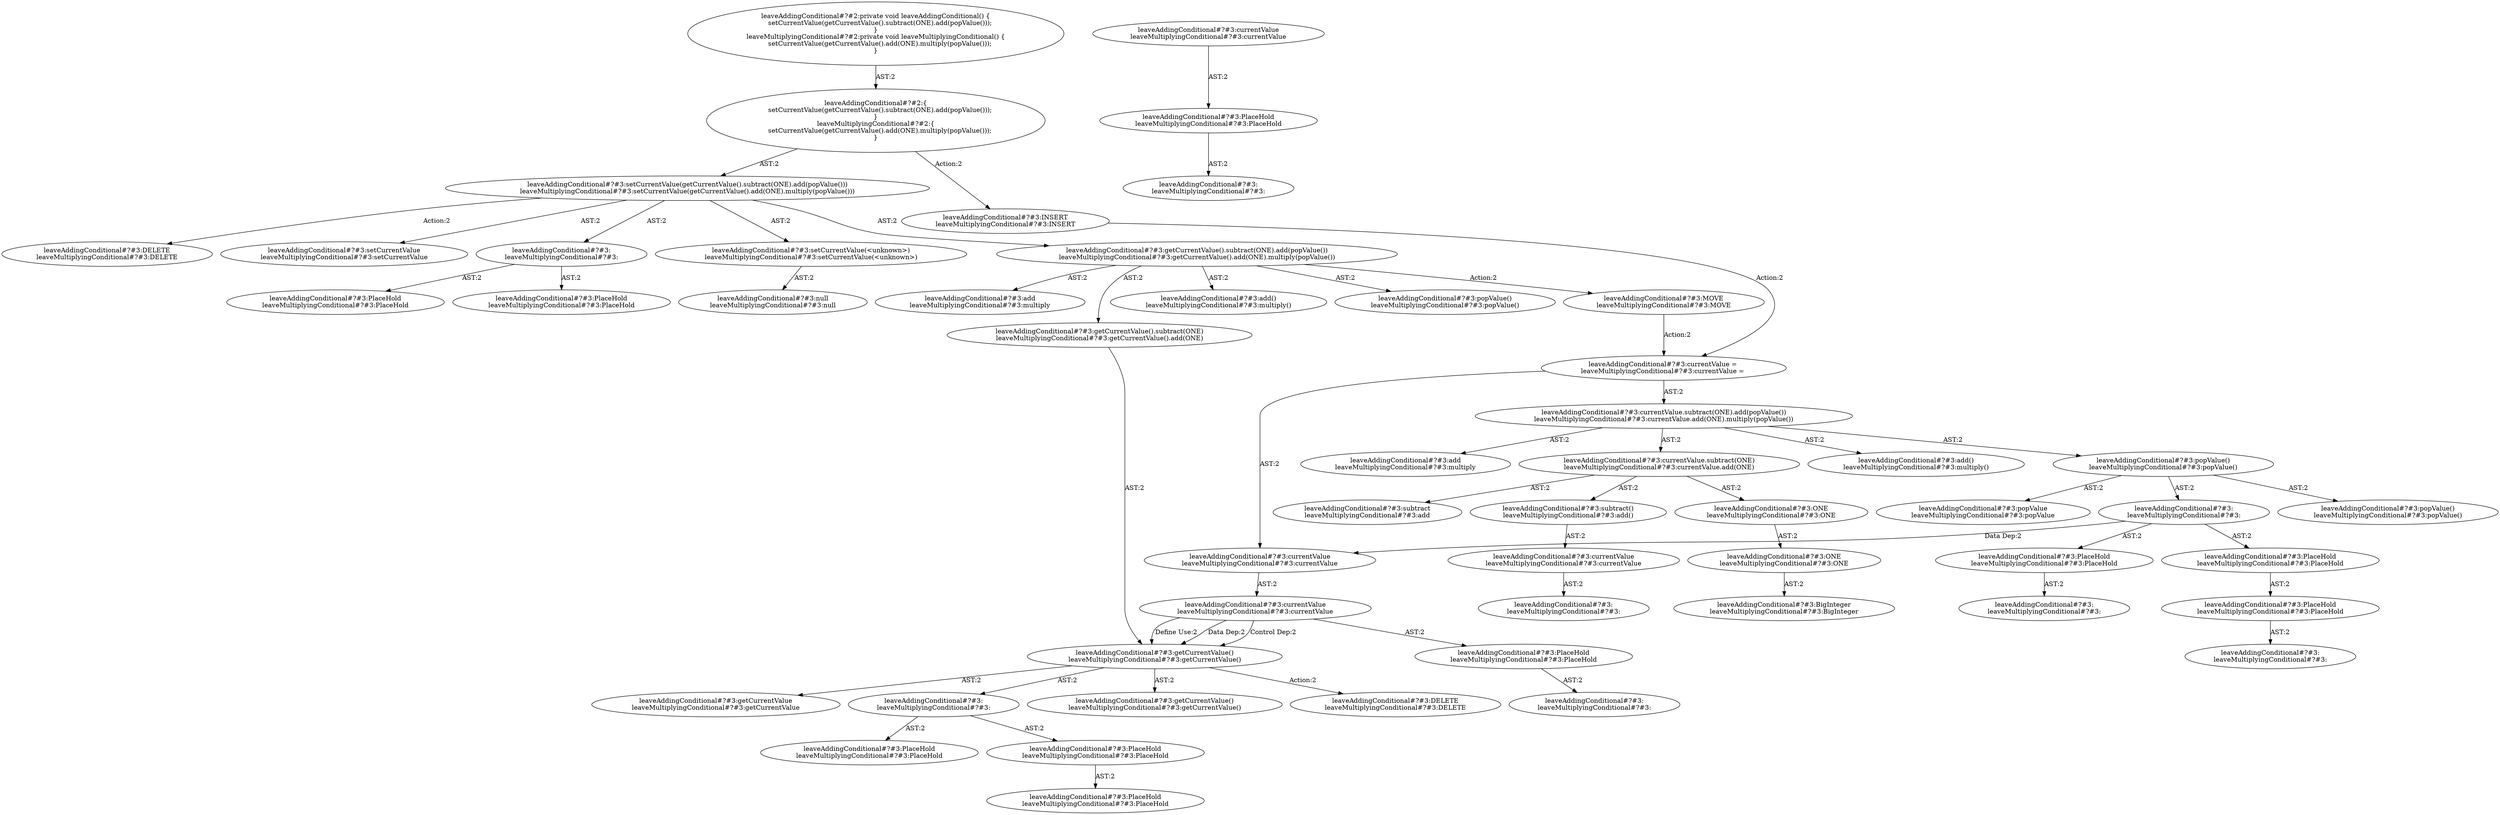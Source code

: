 digraph "Pattern" {
0 [label="leaveAddingConditional#?#3:DELETE
leaveMultiplyingConditional#?#3:DELETE" shape=ellipse]
1 [label="leaveAddingConditional#?#3:setCurrentValue(getCurrentValue().subtract(ONE).add(popValue()))
leaveMultiplyingConditional#?#3:setCurrentValue(getCurrentValue().add(ONE).multiply(popValue()))" shape=ellipse]
2 [label="leaveAddingConditional#?#2:\{
    setCurrentValue(getCurrentValue().subtract(ONE).add(popValue()));
\}
leaveMultiplyingConditional#?#2:\{
    setCurrentValue(getCurrentValue().add(ONE).multiply(popValue()));
\}" shape=ellipse]
3 [label="leaveAddingConditional#?#2:private void leaveAddingConditional() \{
    setCurrentValue(getCurrentValue().subtract(ONE).add(popValue()));
\}
leaveMultiplyingConditional#?#2:private void leaveMultiplyingConditional() \{
    setCurrentValue(getCurrentValue().add(ONE).multiply(popValue()));
\}" shape=ellipse]
4 [label="leaveAddingConditional#?#3:INSERT
leaveMultiplyingConditional#?#3:INSERT" shape=ellipse]
5 [label="leaveAddingConditional#?#3:currentValue = 
leaveMultiplyingConditional#?#3:currentValue = " shape=ellipse]
6 [label="leaveAddingConditional#?#3:currentValue
leaveMultiplyingConditional#?#3:currentValue" shape=ellipse]
7 [label="leaveAddingConditional#?#3:currentValue
leaveMultiplyingConditional#?#3:currentValue" shape=ellipse]
8 [label="leaveAddingConditional#?#3:PlaceHold
leaveMultiplyingConditional#?#3:PlaceHold" shape=ellipse]
9 [label="leaveAddingConditional#?#3:
leaveMultiplyingConditional#?#3:" shape=ellipse]
10 [label="leaveAddingConditional#?#3:getCurrentValue()
leaveMultiplyingConditional#?#3:getCurrentValue()" shape=ellipse]
11 [label="leaveAddingConditional#?#3:currentValue
leaveMultiplyingConditional#?#3:currentValue" shape=ellipse]
12 [label="leaveAddingConditional#?#3:PlaceHold
leaveMultiplyingConditional#?#3:PlaceHold" shape=ellipse]
13 [label="leaveAddingConditional#?#3:
leaveMultiplyingConditional#?#3:" shape=ellipse]
14 [label="leaveAddingConditional#?#3:getCurrentValue
leaveMultiplyingConditional#?#3:getCurrentValue" shape=ellipse]
15 [label="leaveAddingConditional#?#3:
leaveMultiplyingConditional#?#3:" shape=ellipse]
16 [label="leaveAddingConditional#?#3:PlaceHold
leaveMultiplyingConditional#?#3:PlaceHold" shape=ellipse]
17 [label="leaveAddingConditional#?#3:PlaceHold
leaveMultiplyingConditional#?#3:PlaceHold" shape=ellipse]
18 [label="leaveAddingConditional#?#3:PlaceHold
leaveMultiplyingConditional#?#3:PlaceHold" shape=ellipse]
19 [label="leaveAddingConditional#?#3:getCurrentValue()
leaveMultiplyingConditional#?#3:getCurrentValue()" shape=ellipse]
20 [label="leaveAddingConditional#?#3:DELETE
leaveMultiplyingConditional#?#3:DELETE" shape=ellipse]
21 [label="leaveAddingConditional#?#3:currentValue.subtract(ONE).add(popValue())
leaveMultiplyingConditional#?#3:currentValue.add(ONE).multiply(popValue())" shape=ellipse]
22 [label="leaveAddingConditional#?#3:add
leaveMultiplyingConditional#?#3:multiply" shape=ellipse]
23 [label="leaveAddingConditional#?#3:currentValue.subtract(ONE)
leaveMultiplyingConditional#?#3:currentValue.add(ONE)" shape=ellipse]
24 [label="leaveAddingConditional#?#3:subtract
leaveMultiplyingConditional#?#3:add" shape=ellipse]
25 [label="leaveAddingConditional#?#3:subtract()
leaveMultiplyingConditional#?#3:add()" shape=ellipse]
26 [label="leaveAddingConditional#?#3:currentValue
leaveMultiplyingConditional#?#3:currentValue" shape=ellipse]
27 [label="leaveAddingConditional#?#3:
leaveMultiplyingConditional#?#3:" shape=ellipse]
28 [label="leaveAddingConditional#?#3:ONE
leaveMultiplyingConditional#?#3:ONE" shape=ellipse]
29 [label="leaveAddingConditional#?#3:ONE
leaveMultiplyingConditional#?#3:ONE" shape=ellipse]
30 [label="leaveAddingConditional#?#3:BigInteger
leaveMultiplyingConditional#?#3:BigInteger" shape=ellipse]
31 [label="leaveAddingConditional#?#3:add()
leaveMultiplyingConditional#?#3:multiply()" shape=ellipse]
32 [label="leaveAddingConditional#?#3:popValue()
leaveMultiplyingConditional#?#3:popValue()" shape=ellipse]
33 [label="leaveAddingConditional#?#3:popValue
leaveMultiplyingConditional#?#3:popValue" shape=ellipse]
34 [label="leaveAddingConditional#?#3:
leaveMultiplyingConditional#?#3:" shape=ellipse]
35 [label="leaveAddingConditional#?#3:PlaceHold
leaveMultiplyingConditional#?#3:PlaceHold" shape=ellipse]
36 [label="leaveAddingConditional#?#3:
leaveMultiplyingConditional#?#3:" shape=ellipse]
37 [label="leaveAddingConditional#?#3:PlaceHold
leaveMultiplyingConditional#?#3:PlaceHold" shape=ellipse]
38 [label="leaveAddingConditional#?#3:PlaceHold
leaveMultiplyingConditional#?#3:PlaceHold" shape=ellipse]
39 [label="leaveAddingConditional#?#3:
leaveMultiplyingConditional#?#3:" shape=ellipse]
40 [label="leaveAddingConditional#?#3:popValue()
leaveMultiplyingConditional#?#3:popValue()" shape=ellipse]
41 [label="leaveAddingConditional#?#3:setCurrentValue
leaveMultiplyingConditional#?#3:setCurrentValue" shape=ellipse]
42 [label="leaveAddingConditional#?#3:
leaveMultiplyingConditional#?#3:" shape=ellipse]
43 [label="leaveAddingConditional#?#3:PlaceHold
leaveMultiplyingConditional#?#3:PlaceHold" shape=ellipse]
44 [label="leaveAddingConditional#?#3:PlaceHold
leaveMultiplyingConditional#?#3:PlaceHold" shape=ellipse]
45 [label="leaveAddingConditional#?#3:setCurrentValue(<unknown>)
leaveMultiplyingConditional#?#3:setCurrentValue(<unknown>)" shape=ellipse]
46 [label="leaveAddingConditional#?#3:null
leaveMultiplyingConditional#?#3:null" shape=ellipse]
47 [label="leaveAddingConditional#?#3:getCurrentValue().subtract(ONE).add(popValue())
leaveMultiplyingConditional#?#3:getCurrentValue().add(ONE).multiply(popValue())" shape=ellipse]
48 [label="leaveAddingConditional#?#3:add
leaveMultiplyingConditional#?#3:multiply" shape=ellipse]
49 [label="leaveAddingConditional#?#3:getCurrentValue().subtract(ONE)
leaveMultiplyingConditional#?#3:getCurrentValue().add(ONE)" shape=ellipse]
50 [label="leaveAddingConditional#?#3:add()
leaveMultiplyingConditional#?#3:multiply()" shape=ellipse]
51 [label="leaveAddingConditional#?#3:popValue()
leaveMultiplyingConditional#?#3:popValue()" shape=ellipse]
52 [label="leaveAddingConditional#?#3:MOVE
leaveMultiplyingConditional#?#3:MOVE" shape=ellipse]
1 -> 0 [label="Action:2"];
1 -> 41 [label="AST:2"];
1 -> 42 [label="AST:2"];
1 -> 45 [label="AST:2"];
1 -> 47 [label="AST:2"];
2 -> 1 [label="AST:2"];
2 -> 4 [label="Action:2"];
3 -> 2 [label="AST:2"];
4 -> 5 [label="Action:2"];
5 -> 6 [label="AST:2"];
5 -> 21 [label="AST:2"];
6 -> 7 [label="AST:2"];
7 -> 8 [label="AST:2"];
7 -> 10 [label="Define Use:2"];
7 -> 10 [label="Data Dep:2"];
7 -> 10 [label="Control Dep:2"];
8 -> 9 [label="AST:2"];
10 -> 14 [label="AST:2"];
10 -> 15 [label="AST:2"];
10 -> 19 [label="AST:2"];
10 -> 20 [label="Action:2"];
11 -> 12 [label="AST:2"];
12 -> 13 [label="AST:2"];
15 -> 16 [label="AST:2"];
15 -> 17 [label="AST:2"];
17 -> 18 [label="AST:2"];
21 -> 22 [label="AST:2"];
21 -> 23 [label="AST:2"];
21 -> 31 [label="AST:2"];
21 -> 32 [label="AST:2"];
23 -> 24 [label="AST:2"];
23 -> 25 [label="AST:2"];
23 -> 28 [label="AST:2"];
25 -> 26 [label="AST:2"];
26 -> 27 [label="AST:2"];
28 -> 29 [label="AST:2"];
29 -> 30 [label="AST:2"];
32 -> 33 [label="AST:2"];
32 -> 34 [label="AST:2"];
32 -> 40 [label="AST:2"];
34 -> 6 [label="Data Dep:2"];
34 -> 35 [label="AST:2"];
34 -> 37 [label="AST:2"];
35 -> 36 [label="AST:2"];
37 -> 38 [label="AST:2"];
38 -> 39 [label="AST:2"];
42 -> 43 [label="AST:2"];
42 -> 44 [label="AST:2"];
45 -> 46 [label="AST:2"];
47 -> 48 [label="AST:2"];
47 -> 49 [label="AST:2"];
47 -> 50 [label="AST:2"];
47 -> 51 [label="AST:2"];
47 -> 52 [label="Action:2"];
49 -> 10 [label="AST:2"];
52 -> 5 [label="Action:2"];
}